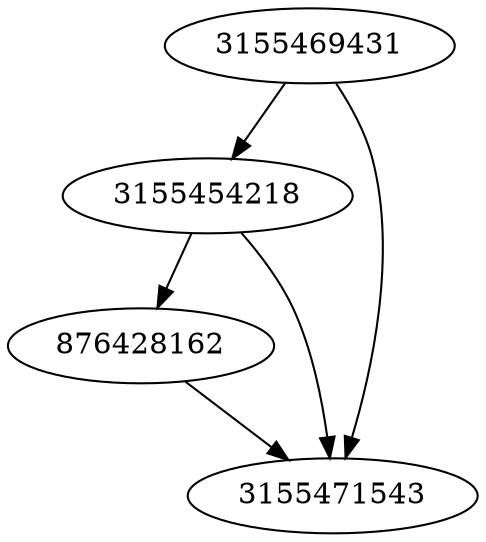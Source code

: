 strict digraph  {
876428162;
3155454218;
3155469431;
3155471543;
876428162 -> 3155471543;
3155454218 -> 876428162;
3155454218 -> 3155471543;
3155469431 -> 3155454218;
3155469431 -> 3155471543;
}
